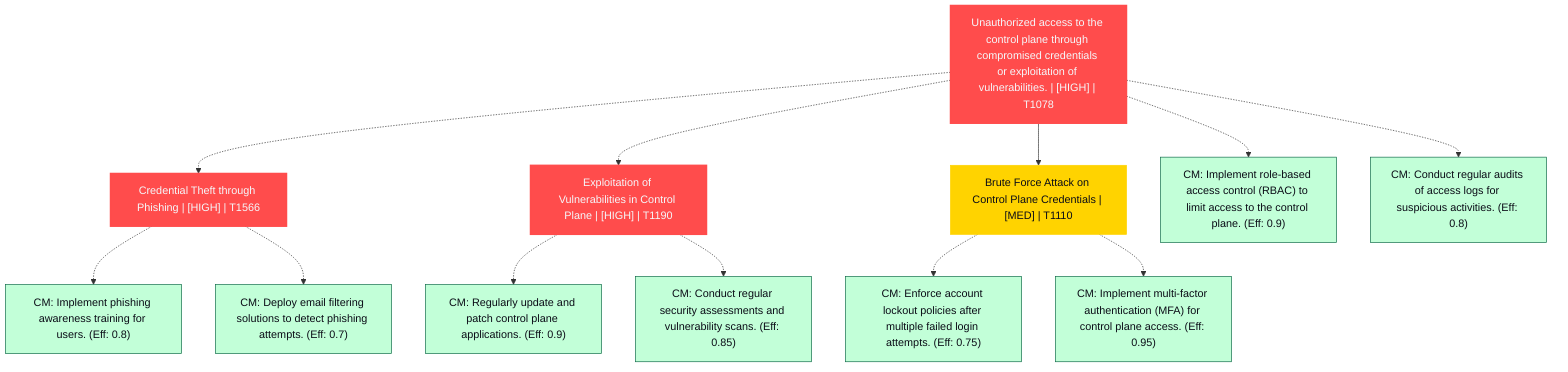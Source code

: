 graph TB
  node_01K5S5HSQTZ5HVZD5139KJFKGG["Unauthorized access to the control plane through compromised credentials or exploitation of vulnerabilities. | [HIGH] | T1078"]:::highRisk
  node_01K5S5HSQTZ5HVZD5139KJFKGH["Credential Theft through Phishing | [HIGH] | T1566"]:::highRisk
  node_01K5S5HSQTZ5HVZD5139KJFKGH_cm_0["CM: Implement phishing awareness training for users. (Eff: 0.8)"]:::countermeasure
  node_01K5S5HSQTZ5HVZD5139KJFKGH_cm_1["CM: Deploy email filtering solutions to detect phishing attempts. (Eff: 0.7)"]:::countermeasure
  node_01K5S5HSQTZ5HVZD5139KJFKGI["Exploitation of Vulnerabilities in Control Plane | [HIGH] | T1190"]:::highRisk
  node_01K5S5HSQTZ5HVZD5139KJFKGI_cm_0["CM: Regularly update and patch control plane applications. (Eff: 0.9)"]:::countermeasure
  node_01K5S5HSQTZ5HVZD5139KJFKGI_cm_1["CM: Conduct regular security assessments and vulnerability scans. (Eff: 0.85)"]:::countermeasure
  node_01K5S5HSQTZ5HVZD5139KJFKGJ["Brute Force Attack on Control Plane Credentials | [MED] | T1110"]:::mediumRisk
  node_01K5S5HSQTZ5HVZD5139KJFKGJ_cm_0["CM: Enforce account lockout policies after multiple failed login attempts. (Eff: 0.75)"]:::countermeasure
  node_01K5S5HSQTZ5HVZD5139KJFKGJ_cm_1["CM: Implement multi-factor authentication (MFA) for control plane access. (Eff: 0.95)"]:::countermeasure
  node_01K5S5HSQTZ5HVZD5139KJFKGG_cm_0["CM: Implement role-based access control (RBAC) to limit access to the control plane. (Eff: 0.9)"]:::countermeasure
  node_01K5S5HSQTZ5HVZD5139KJFKGG_cm_1["CM: Conduct regular audits of access logs for suspicious activities. (Eff: 0.8)"]:::countermeasure

  node_01K5S5HSQTZ5HVZD5139KJFKGG -.-> node_01K5S5HSQTZ5HVZD5139KJFKGH
  node_01K5S5HSQTZ5HVZD5139KJFKGH -.-> node_01K5S5HSQTZ5HVZD5139KJFKGH_cm_0
  node_01K5S5HSQTZ5HVZD5139KJFKGH -.-> node_01K5S5HSQTZ5HVZD5139KJFKGH_cm_1
  node_01K5S5HSQTZ5HVZD5139KJFKGG -.-> node_01K5S5HSQTZ5HVZD5139KJFKGI
  node_01K5S5HSQTZ5HVZD5139KJFKGI -.-> node_01K5S5HSQTZ5HVZD5139KJFKGI_cm_0
  node_01K5S5HSQTZ5HVZD5139KJFKGI -.-> node_01K5S5HSQTZ5HVZD5139KJFKGI_cm_1
  node_01K5S5HSQTZ5HVZD5139KJFKGG --> node_01K5S5HSQTZ5HVZD5139KJFKGJ
  node_01K5S5HSQTZ5HVZD5139KJFKGJ -.-> node_01K5S5HSQTZ5HVZD5139KJFKGJ_cm_0
  node_01K5S5HSQTZ5HVZD5139KJFKGJ -.-> node_01K5S5HSQTZ5HVZD5139KJFKGJ_cm_1
  node_01K5S5HSQTZ5HVZD5139KJFKGG -.-> node_01K5S5HSQTZ5HVZD5139KJFKGG_cm_0
  node_01K5S5HSQTZ5HVZD5139KJFKGG -.-> node_01K5S5HSQTZ5HVZD5139KJFKGG_cm_1

  classDef andNode fill:#FF4C4C,stroke:#FF4C4C,stroke-width:2px,color:#F5F7FA
  classDef orNode fill:#36FF8F,stroke:#36FF8F,stroke-width:2px,color:#0B0D17
  classDef leafNode fill:#29ABE2,stroke:#29ABE2,stroke-width:2px,color:#F5F7FA
  classDef highRisk fill:#FF4C4C,color:#F5F7FA,stroke:#FF4C4C,stroke-width:2px
  classDef mediumRisk fill:#FFD300,stroke:#FFD300,stroke-width:1px,color:#0B0D17
  classDef lowRisk fill:#FFF2B3,stroke:#FFF2B3,stroke-width:1px,color:#0B0D17
  classDef countermeasure fill:#C2FFD8,stroke:#106B49,stroke-width:1px,color:#0B0D17
  classDef reference fill:#A259FF,stroke:#c3a4ff,stroke-width:1px,stroke-dasharray:3 3,color:#F5F7FA
  classDef mitreNode stroke-dasharray:5 5
  classDef note fill:#ffffcc,stroke:#ffcc00,stroke-width:2px,stroke-dasharray:5 5